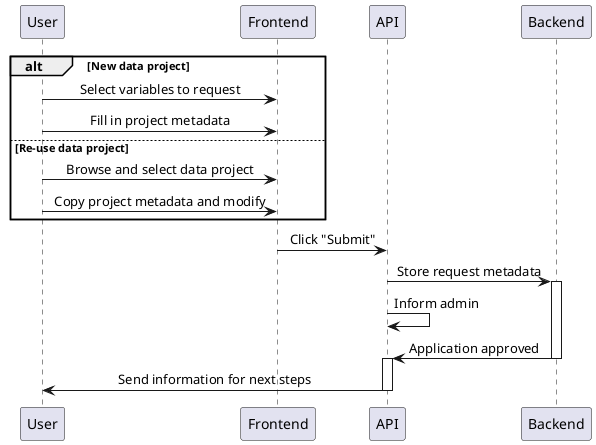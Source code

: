 @startuml runtime-data-request
skinparam SequenceMessageAlignment center

' Logged in user who is requesting data from a Data Resource.

participant "User" as u
participant "Frontend" as f
participant "API" as api
participant "Backend" as db

alt New data project
  u -> f --: Select variables to request
  u -> f --: Fill in project metadata
else Re-use data project
  u -> f --: Browse and select data project
  u -> f --: Copy project metadata and modify
end


f -> api: Click "Submit"
api -> db  ++: Store request metadata
api -> api: Inform admin
db -> api --++: Application approved
api -> u --: Send information for next steps

@enduml

